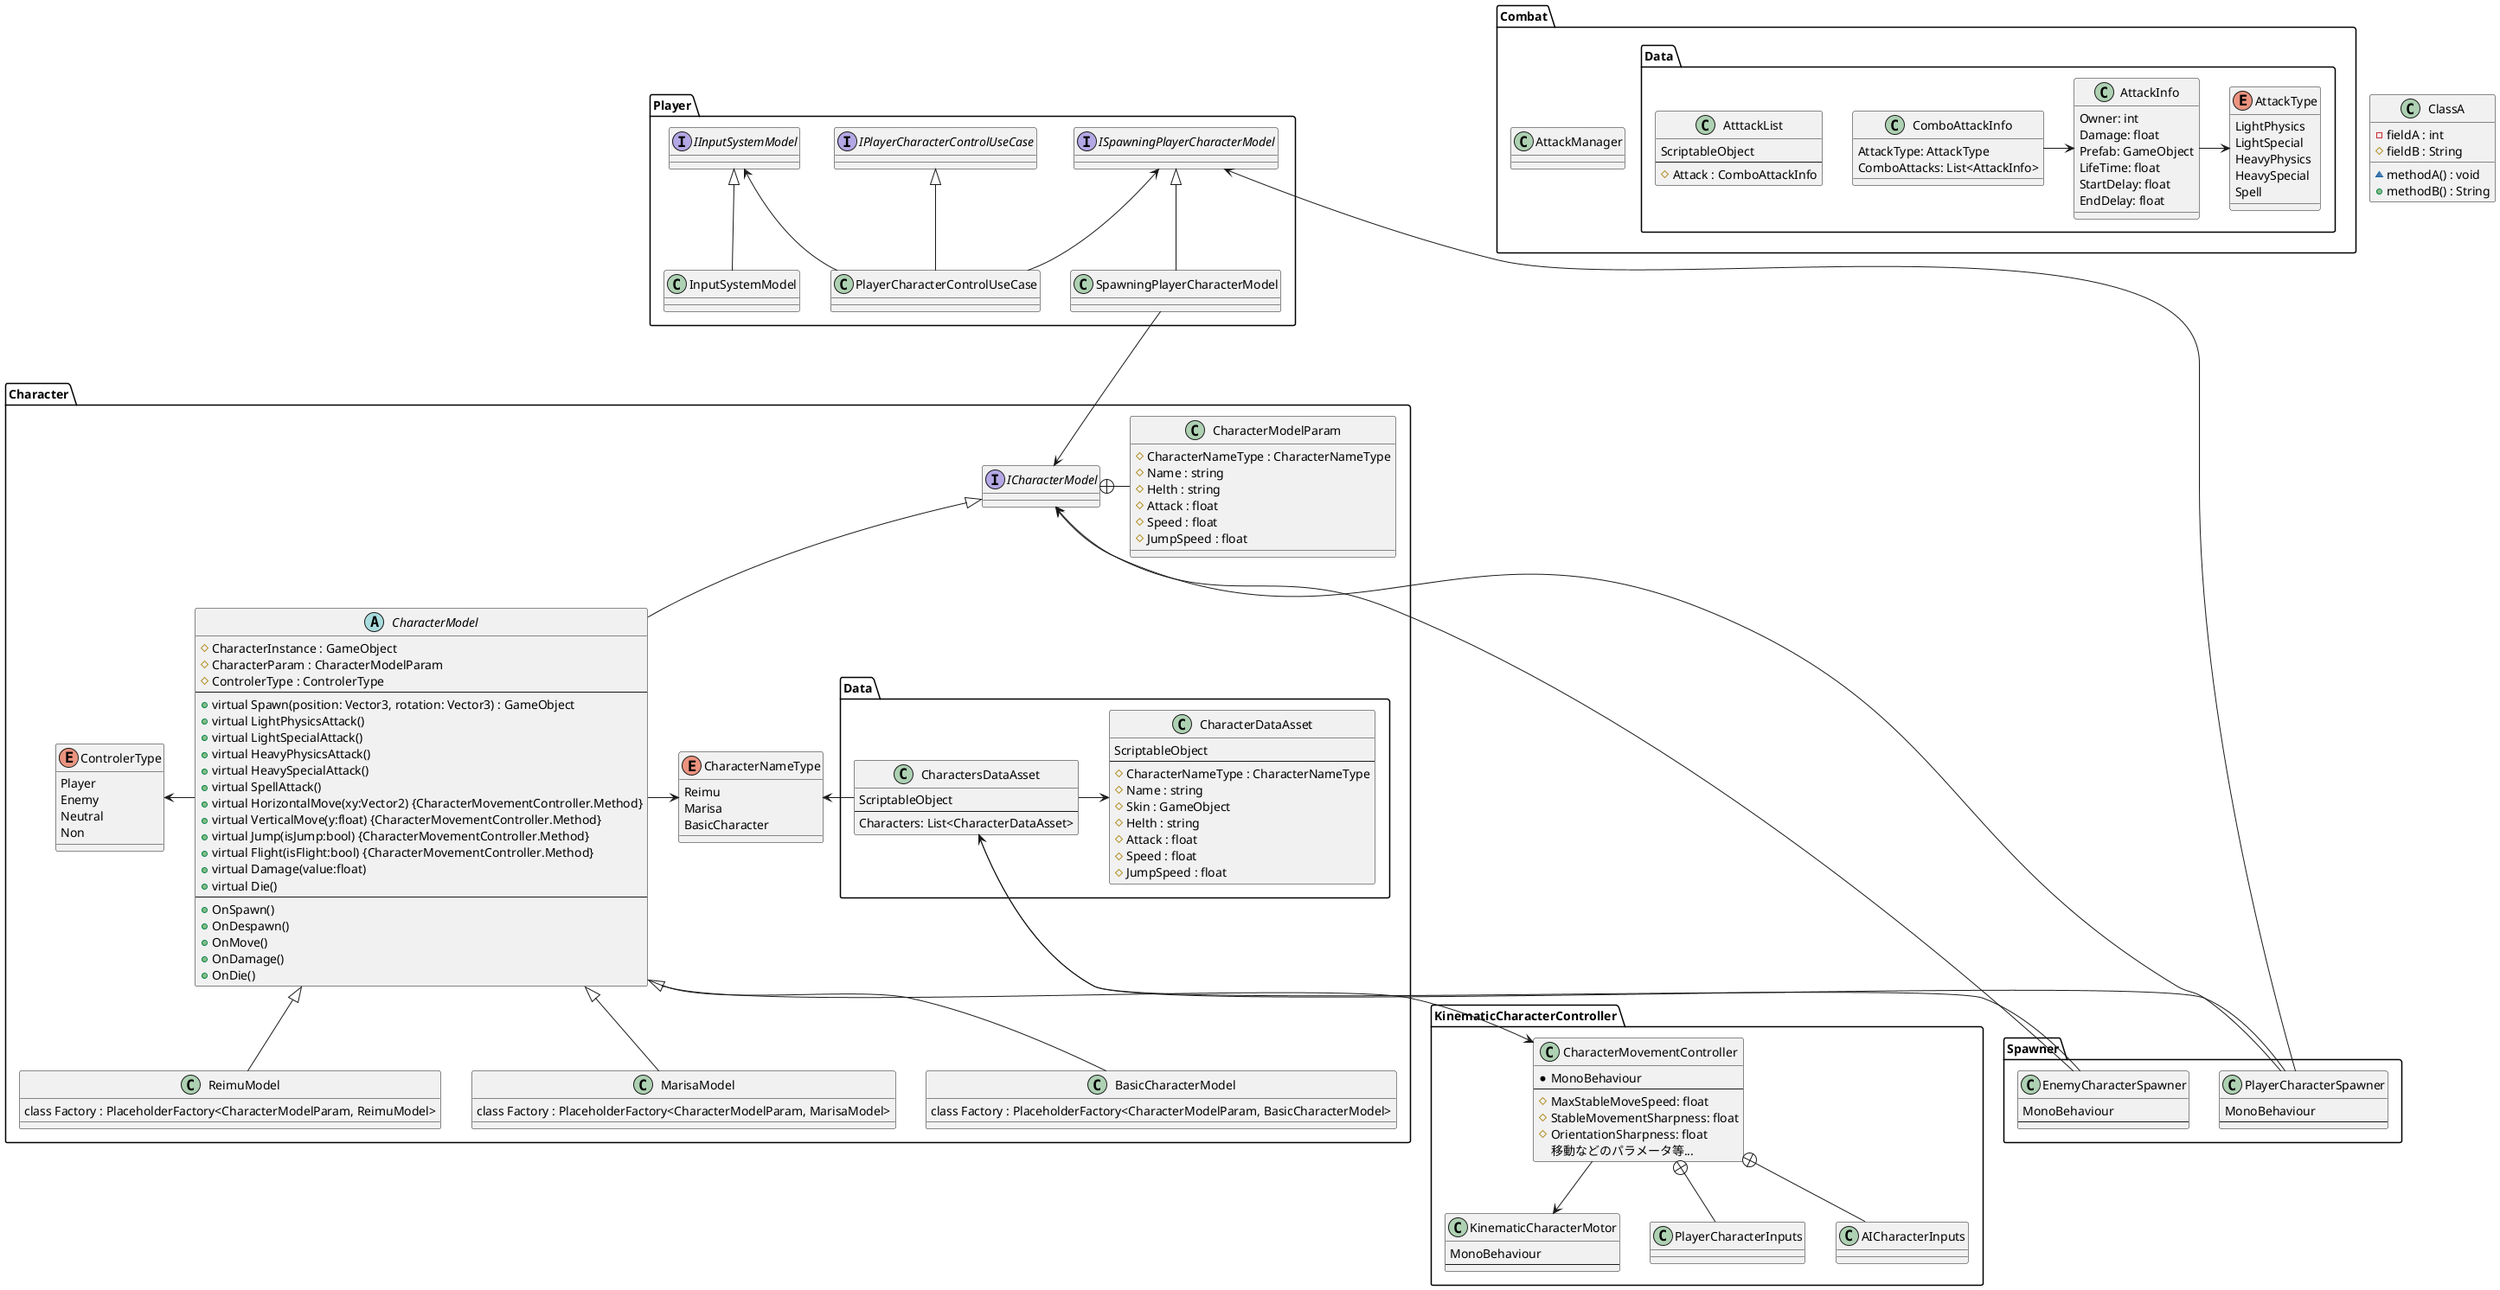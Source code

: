 @startuml

class ClassA {
 -fieldA : int
 #fieldB : String
 ~methodA() : void
 +methodB() : String
}

package Character {
    package Data
    {
        class CharactersDataAsset
        {
            ScriptableObject
            ---
            Characters: List<CharacterDataAsset>
        }

        class CharacterDataAsset
        {
            ScriptableObject
            ---
            #CharacterNameType : CharacterNameType
            #Name : string
            #Skin : GameObject
            #Helth : string
            #Attack : float
            #Speed : float
            #JumpSpeed : float
        }
    }

    interface ICharacterModel {
    }

    class CharacterModelParam {
        #CharacterNameType : CharacterNameType
        #Name : string
        #Helth : string
        #Attack : float
        #Speed : float
        #JumpSpeed : float
    }

    enum ControlerType {
        Player
        Enemy
        Neutral
        Non
    }

    ' AIなど向けに分岐
    enum CharacterNameType {
        Reimu
        Marisa
        BasicCharacter
    }

    abstract CharacterModel {
        #CharacterInstance : GameObject
        #CharacterParam : CharacterModelParam
        #ControlerType : ControlerType
        ---
        +virtual Spawn(position: Vector3, rotation: Vector3) : GameObject 
        +virtual LightPhysicsAttack()
        +virtual LightSpecialAttack()
        +virtual HeavyPhysicsAttack()
        +virtual HeavySpecialAttack()
        +virtual SpellAttack()
        +virtual HorizontalMove(xy:Vector2) {CharacterMovementController.Method}
        +virtual VerticalMove(y:float) {CharacterMovementController.Method}
        +virtual Jump(isJump:bool) {CharacterMovementController.Method}
        +virtual Flight(isFlight:bool) {CharacterMovementController.Method}
        +virtual Damage(value:float)
        +virtual Die()
        ---
        +OnSpawn()
        +OnDespawn()
        +OnMove()
        +OnDamage()
        +OnDie()
    }

    class ReimuModel {
        class Factory : PlaceholderFactory<CharacterModelParam, ReimuModel>
    }
    class MarisaModel {
        class Factory : PlaceholderFactory<CharacterModelParam, MarisaModel>
    }
    class BasicCharacterModel {
        class Factory : PlaceholderFactory<CharacterModelParam, BasicCharacterModel>
    }

    CharactersDataAsset -> CharacterDataAsset

    ICharacterModel +- CharacterModelParam

    ICharacterModel <|-- CharacterModel

    ControlerType <- CharacterModel
    CharacterModel -> CharacterNameType

    CharacterModel <|-- ReimuModel
    CharacterModel <|-- MarisaModel
    CharacterModel <|-- BasicCharacterModel
}

'------------------------------

package KinematicCharacterController {
    class CharacterMovementController {
        *MonoBehaviour
        ---
        #MaxStableMoveSpeed: float
        #StableMovementSharpness: float
        #OrientationSharpness: float
        移動などのパラメータ等...
    }
    class KinematicCharacterMotor {
        MonoBehaviour
        ---
    }

    'した二つはいらないかも
    class PlayerCharacterInputs
    class AICharacterInputs

    CharacterMovementController --> KinematicCharacterMotor
    CharacterMovementController +-- PlayerCharacterInputs
    CharacterMovementController +-- AICharacterInputs
}

'------------------------------

' package Enemy {
'     package A*AlgorithmPackage {

'     }
'     interface ISpawningEnemyCharacterModel {
        
'     }
'     class SpawningEnemyCharacterModel {
        
'     }

'     ISpawningEnemyCharacterModel <|-- SpawningEnemyCharacterModel
' }

'------------------------------

package Player {
    interface IInputSystemModel {
        
    }
    class InputSystemModel {
        
    }
    interface ISpawningPlayerCharacterModel {
        
    }
    class SpawningPlayerCharacterModel {
        
    }

    interface IPlayerCharacterControlUseCase {
        
    }
    class PlayerCharacterControlUseCase {
        
    }

    IInputSystemModel <|-- InputSystemModel
    ISpawningPlayerCharacterModel <|-- SpawningPlayerCharacterModel
    IPlayerCharacterControlUseCase <|-- PlayerCharacterControlUseCase

    IInputSystemModel <-- PlayerCharacterControlUseCase
    ISpawningPlayerCharacterModel <-- PlayerCharacterControlUseCase
}
'------------------------------

package Combat {
    package Data
    {
        class AtttackList
        {
            ScriptableObject
            ---
            #Attack : ComboAttackInfo
        }
        class ComboAttackInfo {
            AttackType: AttackType
            ComboAttacks: List<AttackInfo>
        }
        ' prefabはObjectPoolで管理？
        ' 「攻撃」をゲームオブジェクトで生成削除する
        ' ownerは何とも？
        class AttackInfo {
            Owner: int
            Damage: float
            Prefab: GameObject
            LifeTime: float
            StartDelay: float
            EndDelay: float
        }
        enum AttackType {
            LightPhysics
            LightSpecial
            HeavyPhysics
            HeavySpecial
            Spell
        }
    }

    class AttackManager {

    }

    ComboAttackInfo -> AttackInfo
    AttackInfo -> AttackType
}

'------------------------------

package Spawner
{
    class PlayerCharacterSpawner {
        MonoBehaviour
        ---
    }

    class EnemyCharacterSpawner {
        MonoBehaviour
        ---
    }    
}

'------------------------------
CharacterModel --> CharacterMovementController

SpawningPlayerCharacterModel ---> ICharacterModel
' SpawningEnemyCharacterModel ---> ICharacterModel

ISpawningPlayerCharacterModel <- PlayerCharacterSpawner
' ISpawningEnemyCharacterModel <- EnemyCharacterSpawner

CharactersDataAsset <-- PlayerCharacterSpawner
CharactersDataAsset <-- EnemyCharacterSpawner

ICharacterModel <- EnemyCharacterSpawner
ICharacterModel <- PlayerCharacterSpawner

CharacterNameType <- CharactersDataAsset
'------------------------------

@enduml